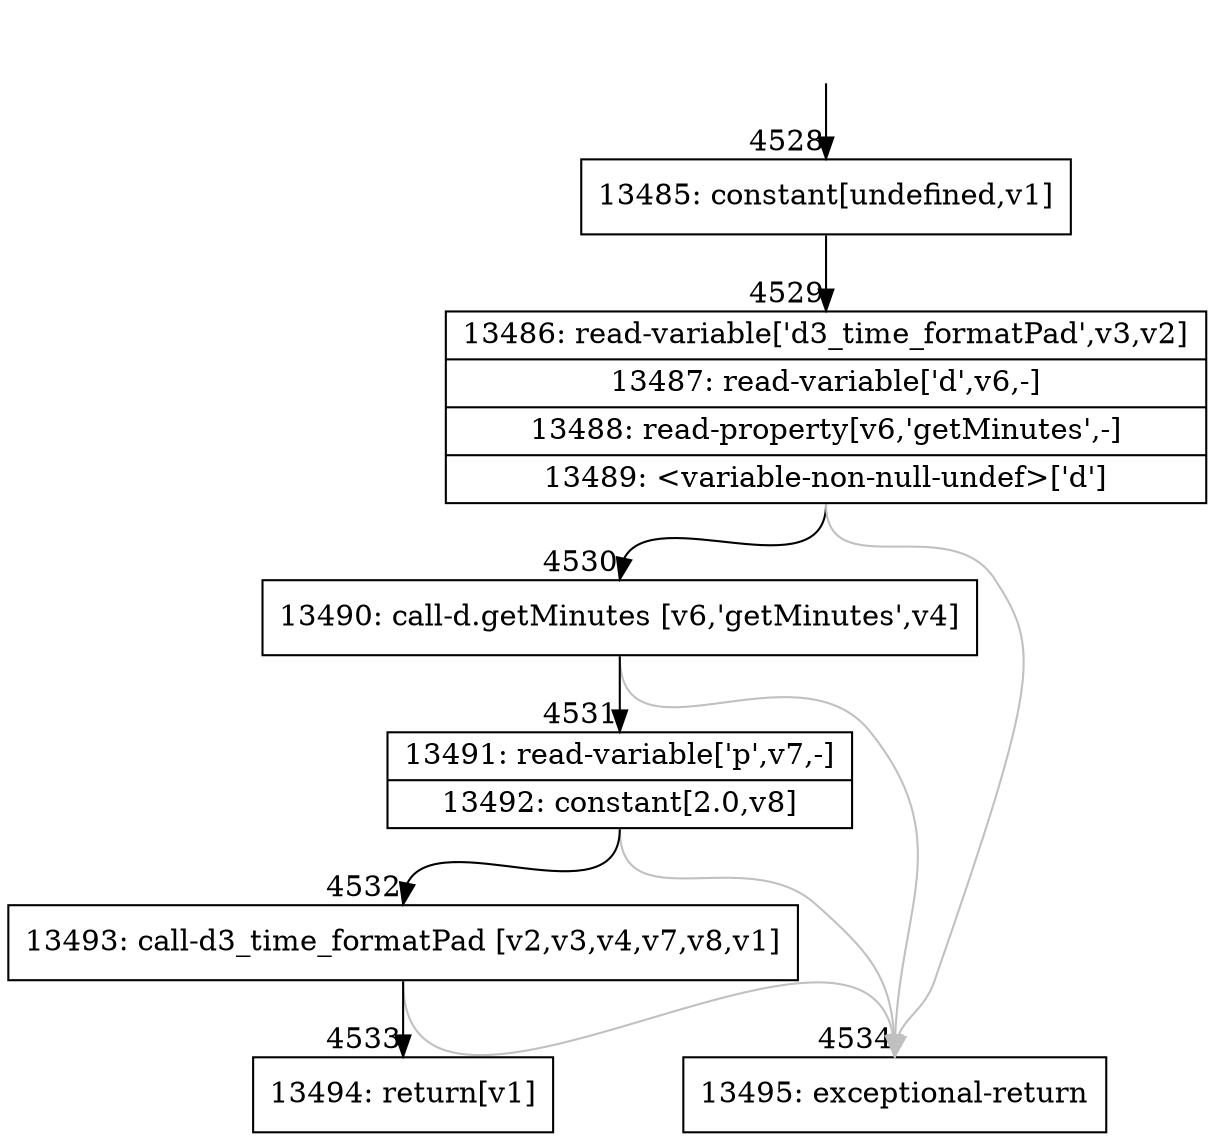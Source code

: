 digraph {
rankdir="TD"
BB_entry423[shape=none,label=""];
BB_entry423 -> BB4528 [tailport=s, headport=n, headlabel="    4528"]
BB4528 [shape=record label="{13485: constant[undefined,v1]}" ] 
BB4528 -> BB4529 [tailport=s, headport=n, headlabel="      4529"]
BB4529 [shape=record label="{13486: read-variable['d3_time_formatPad',v3,v2]|13487: read-variable['d',v6,-]|13488: read-property[v6,'getMinutes',-]|13489: \<variable-non-null-undef\>['d']}" ] 
BB4529 -> BB4530 [tailport=s, headport=n, headlabel="      4530"]
BB4529 -> BB4534 [tailport=s, headport=n, color=gray, headlabel="      4534"]
BB4530 [shape=record label="{13490: call-d.getMinutes [v6,'getMinutes',v4]}" ] 
BB4530 -> BB4531 [tailport=s, headport=n, headlabel="      4531"]
BB4530 -> BB4534 [tailport=s, headport=n, color=gray]
BB4531 [shape=record label="{13491: read-variable['p',v7,-]|13492: constant[2.0,v8]}" ] 
BB4531 -> BB4532 [tailport=s, headport=n, headlabel="      4532"]
BB4531 -> BB4534 [tailport=s, headport=n, color=gray]
BB4532 [shape=record label="{13493: call-d3_time_formatPad [v2,v3,v4,v7,v8,v1]}" ] 
BB4532 -> BB4533 [tailport=s, headport=n, headlabel="      4533"]
BB4532 -> BB4534 [tailport=s, headport=n, color=gray]
BB4533 [shape=record label="{13494: return[v1]}" ] 
BB4534 [shape=record label="{13495: exceptional-return}" ] 
//#$~ 2629
}
